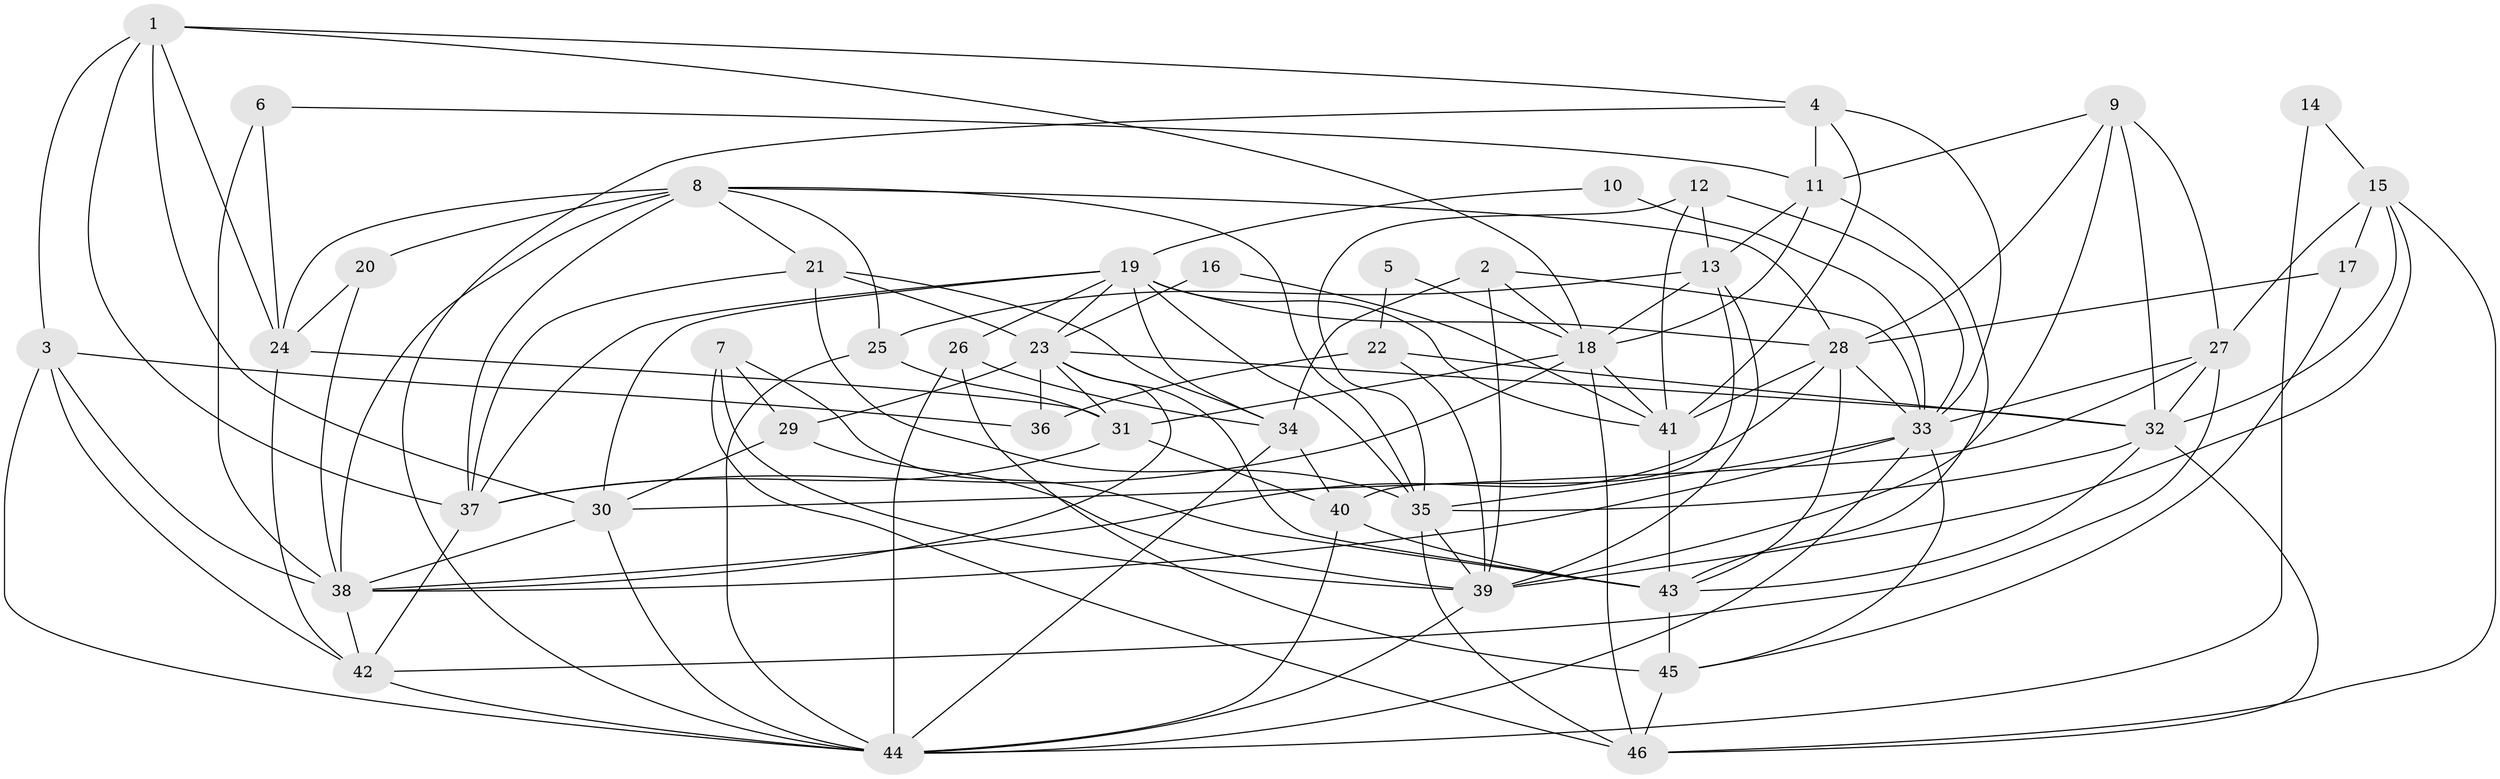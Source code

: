 // original degree distribution, {4: 0.2826086956521739, 3: 0.2391304347826087, 7: 0.043478260869565216, 6: 0.07608695652173914, 5: 0.17391304347826086, 10: 0.010869565217391304, 2: 0.16304347826086957, 8: 0.010869565217391304}
// Generated by graph-tools (version 1.1) at 2025/50/03/09/25 03:50:03]
// undirected, 46 vertices, 132 edges
graph export_dot {
graph [start="1"]
  node [color=gray90,style=filled];
  1;
  2;
  3;
  4;
  5;
  6;
  7;
  8;
  9;
  10;
  11;
  12;
  13;
  14;
  15;
  16;
  17;
  18;
  19;
  20;
  21;
  22;
  23;
  24;
  25;
  26;
  27;
  28;
  29;
  30;
  31;
  32;
  33;
  34;
  35;
  36;
  37;
  38;
  39;
  40;
  41;
  42;
  43;
  44;
  45;
  46;
  1 -- 3 [weight=1.0];
  1 -- 4 [weight=1.0];
  1 -- 18 [weight=1.0];
  1 -- 24 [weight=1.0];
  1 -- 30 [weight=1.0];
  1 -- 37 [weight=1.0];
  2 -- 18 [weight=1.0];
  2 -- 33 [weight=1.0];
  2 -- 34 [weight=1.0];
  2 -- 39 [weight=1.0];
  3 -- 36 [weight=1.0];
  3 -- 38 [weight=1.0];
  3 -- 42 [weight=1.0];
  3 -- 44 [weight=1.0];
  4 -- 11 [weight=1.0];
  4 -- 33 [weight=1.0];
  4 -- 41 [weight=1.0];
  4 -- 44 [weight=1.0];
  5 -- 18 [weight=1.0];
  5 -- 22 [weight=1.0];
  6 -- 11 [weight=1.0];
  6 -- 24 [weight=1.0];
  6 -- 38 [weight=1.0];
  7 -- 29 [weight=1.0];
  7 -- 39 [weight=1.0];
  7 -- 43 [weight=1.0];
  7 -- 46 [weight=1.0];
  8 -- 20 [weight=1.0];
  8 -- 21 [weight=1.0];
  8 -- 24 [weight=1.0];
  8 -- 25 [weight=1.0];
  8 -- 28 [weight=1.0];
  8 -- 35 [weight=1.0];
  8 -- 37 [weight=1.0];
  8 -- 38 [weight=1.0];
  9 -- 11 [weight=1.0];
  9 -- 27 [weight=1.0];
  9 -- 28 [weight=1.0];
  9 -- 32 [weight=1.0];
  9 -- 39 [weight=1.0];
  10 -- 19 [weight=1.0];
  10 -- 33 [weight=1.0];
  11 -- 13 [weight=1.0];
  11 -- 18 [weight=1.0];
  11 -- 43 [weight=1.0];
  12 -- 13 [weight=1.0];
  12 -- 33 [weight=1.0];
  12 -- 35 [weight=1.0];
  12 -- 41 [weight=1.0];
  13 -- 18 [weight=1.0];
  13 -- 25 [weight=1.0];
  13 -- 39 [weight=1.0];
  13 -- 40 [weight=1.0];
  14 -- 15 [weight=1.0];
  14 -- 44 [weight=1.0];
  15 -- 17 [weight=1.0];
  15 -- 27 [weight=1.0];
  15 -- 32 [weight=1.0];
  15 -- 39 [weight=1.0];
  15 -- 46 [weight=1.0];
  16 -- 23 [weight=1.0];
  16 -- 41 [weight=1.0];
  17 -- 28 [weight=1.0];
  17 -- 45 [weight=1.0];
  18 -- 31 [weight=1.0];
  18 -- 37 [weight=1.0];
  18 -- 41 [weight=1.0];
  18 -- 46 [weight=1.0];
  19 -- 23 [weight=1.0];
  19 -- 26 [weight=1.0];
  19 -- 28 [weight=1.0];
  19 -- 30 [weight=1.0];
  19 -- 34 [weight=1.0];
  19 -- 35 [weight=1.0];
  19 -- 37 [weight=1.0];
  19 -- 41 [weight=1.0];
  20 -- 24 [weight=1.0];
  20 -- 38 [weight=1.0];
  21 -- 23 [weight=1.0];
  21 -- 34 [weight=1.0];
  21 -- 35 [weight=1.0];
  21 -- 37 [weight=1.0];
  22 -- 32 [weight=1.0];
  22 -- 36 [weight=1.0];
  22 -- 39 [weight=1.0];
  23 -- 29 [weight=1.0];
  23 -- 31 [weight=1.0];
  23 -- 32 [weight=1.0];
  23 -- 36 [weight=1.0];
  23 -- 38 [weight=1.0];
  23 -- 43 [weight=1.0];
  24 -- 31 [weight=1.0];
  24 -- 42 [weight=1.0];
  25 -- 31 [weight=1.0];
  25 -- 44 [weight=1.0];
  26 -- 34 [weight=1.0];
  26 -- 44 [weight=1.0];
  26 -- 45 [weight=1.0];
  27 -- 30 [weight=1.0];
  27 -- 32 [weight=1.0];
  27 -- 33 [weight=1.0];
  27 -- 42 [weight=1.0];
  28 -- 33 [weight=1.0];
  28 -- 38 [weight=2.0];
  28 -- 41 [weight=1.0];
  28 -- 43 [weight=1.0];
  29 -- 30 [weight=1.0];
  29 -- 39 [weight=1.0];
  30 -- 38 [weight=1.0];
  30 -- 44 [weight=1.0];
  31 -- 37 [weight=1.0];
  31 -- 40 [weight=1.0];
  32 -- 35 [weight=1.0];
  32 -- 43 [weight=1.0];
  32 -- 46 [weight=1.0];
  33 -- 35 [weight=2.0];
  33 -- 38 [weight=1.0];
  33 -- 44 [weight=1.0];
  33 -- 45 [weight=1.0];
  34 -- 40 [weight=1.0];
  34 -- 44 [weight=1.0];
  35 -- 39 [weight=1.0];
  35 -- 46 [weight=1.0];
  37 -- 42 [weight=1.0];
  38 -- 42 [weight=1.0];
  39 -- 44 [weight=1.0];
  40 -- 43 [weight=1.0];
  40 -- 44 [weight=1.0];
  41 -- 43 [weight=1.0];
  42 -- 44 [weight=1.0];
  43 -- 45 [weight=1.0];
  45 -- 46 [weight=1.0];
}
